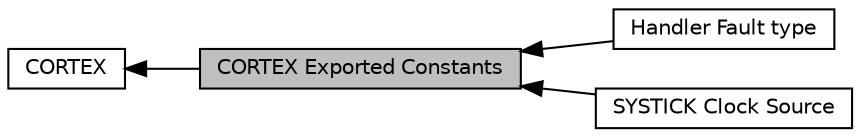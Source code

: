 digraph "CORTEX Exported Constants"
{
  edge [fontname="Helvetica",fontsize="10",labelfontname="Helvetica",labelfontsize="10"];
  node [fontname="Helvetica",fontsize="10",shape=record];
  rankdir=LR;
  Node0 [label="CORTEX Exported Constants",height=0.2,width=0.4,color="black", fillcolor="grey75", style="filled", fontcolor="black"];
  Node3 [label="Handler Fault type",height=0.2,width=0.4,color="black", fillcolor="white", style="filled",URL="$group___c_o_r_t_e_x___l_l___e_c___f_a_u_l_t.html"];
  Node2 [label="SYSTICK Clock Source",height=0.2,width=0.4,color="black", fillcolor="white", style="filled",URL="$group___c_o_r_t_e_x___l_l___e_c___c_l_k_s_o_u_r_c_e___h_c_l_k.html"];
  Node1 [label="CORTEX",height=0.2,width=0.4,color="black", fillcolor="white", style="filled",URL="$group___c_o_r_t_e_x___l_l.html"];
  Node1->Node0 [shape=plaintext, dir="back", style="solid"];
  Node0->Node2 [shape=plaintext, dir="back", style="solid"];
  Node0->Node3 [shape=plaintext, dir="back", style="solid"];
}
